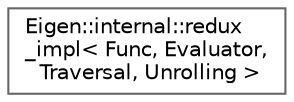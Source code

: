 digraph "Graphical Class Hierarchy"
{
 // LATEX_PDF_SIZE
  bgcolor="transparent";
  edge [fontname=Helvetica,fontsize=10,labelfontname=Helvetica,labelfontsize=10];
  node [fontname=Helvetica,fontsize=10,shape=box,height=0.2,width=0.4];
  rankdir="LR";
  Node0 [id="Node000000",label="Eigen::internal::redux\l_impl\< Func, Evaluator,\l Traversal, Unrolling \>",height=0.2,width=0.4,color="grey40", fillcolor="white", style="filled",URL="$structEigen_1_1internal_1_1redux__impl.html",tooltip=" "];
}
